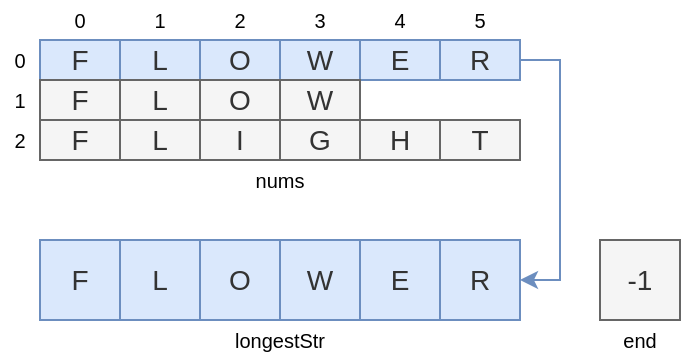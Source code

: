 <mxfile version="26.0.9" pages="5">
  <diagram name="1" id="AS0sLA-gUJZffBNNmKCp">
    <mxGraphModel dx="988" dy="586" grid="1" gridSize="10" guides="1" tooltips="1" connect="1" arrows="1" fold="1" page="1" pageScale="1" pageWidth="420" pageHeight="260" math="0" shadow="0">
      <root>
        <mxCell id="YqY_Bc5etBFNPCDuBgaJ-0" />
        <mxCell id="YqY_Bc5etBFNPCDuBgaJ-1" parent="YqY_Bc5etBFNPCDuBgaJ-0" />
        <mxCell id="UF_0MwWMYEYdy6iJfK7G-52" value="F" style="text;html=1;align=center;verticalAlign=middle;whiteSpace=wrap;rounded=0;fontSize=14;fillColor=#dae8fc;strokeColor=#6c8ebf;fontColor=#333333;" parent="YqY_Bc5etBFNPCDuBgaJ-1" vertex="1">
          <mxGeometry x="60" y="60" width="40" height="20" as="geometry" />
        </mxCell>
        <mxCell id="UF_0MwWMYEYdy6iJfK7G-53" value="L" style="text;html=1;align=center;verticalAlign=middle;whiteSpace=wrap;rounded=0;fontSize=14;fillColor=#dae8fc;strokeColor=#6c8ebf;fontColor=#333333;" parent="YqY_Bc5etBFNPCDuBgaJ-1" vertex="1">
          <mxGeometry x="100" y="60" width="40" height="20" as="geometry" />
        </mxCell>
        <mxCell id="UF_0MwWMYEYdy6iJfK7G-54" value="O" style="text;html=1;align=center;verticalAlign=middle;whiteSpace=wrap;rounded=0;fontSize=14;fillColor=#dae8fc;strokeColor=#6c8ebf;fontColor=#333333;" parent="YqY_Bc5etBFNPCDuBgaJ-1" vertex="1">
          <mxGeometry x="140" y="60" width="40" height="20" as="geometry" />
        </mxCell>
        <mxCell id="UF_0MwWMYEYdy6iJfK7G-55" value="W" style="text;html=1;align=center;verticalAlign=middle;whiteSpace=wrap;rounded=0;fontSize=14;fillColor=#dae8fc;strokeColor=#6c8ebf;fontColor=#333333;" parent="YqY_Bc5etBFNPCDuBgaJ-1" vertex="1">
          <mxGeometry x="180" y="60" width="40" height="20" as="geometry" />
        </mxCell>
        <mxCell id="FYqhyZunLH2TtJmU7_Tc-0" value="E" style="text;html=1;align=center;verticalAlign=middle;whiteSpace=wrap;rounded=0;fontSize=14;fillColor=#dae8fc;strokeColor=#6c8ebf;fontColor=#333333;" parent="YqY_Bc5etBFNPCDuBgaJ-1" vertex="1">
          <mxGeometry x="220" y="60" width="40" height="20" as="geometry" />
        </mxCell>
        <mxCell id="aXNNjTiQIEdGrQsQueyv-10" style="edgeStyle=orthogonalEdgeStyle;rounded=0;orthogonalLoop=1;jettySize=auto;html=1;exitX=1;exitY=0.5;exitDx=0;exitDy=0;entryX=1;entryY=0.5;entryDx=0;entryDy=0;fillColor=#dae8fc;strokeColor=#6c8ebf;" edge="1" parent="YqY_Bc5etBFNPCDuBgaJ-1" source="Jfa1sNQccFyFRjLjEB6U-0" target="aXNNjTiQIEdGrQsQueyv-9">
          <mxGeometry relative="1" as="geometry" />
        </mxCell>
        <mxCell id="Jfa1sNQccFyFRjLjEB6U-0" value="R" style="text;html=1;align=center;verticalAlign=middle;whiteSpace=wrap;rounded=0;fontSize=14;fillColor=#dae8fc;strokeColor=#6c8ebf;fontColor=#333333;" vertex="1" parent="YqY_Bc5etBFNPCDuBgaJ-1">
          <mxGeometry x="260" y="60" width="40" height="20" as="geometry" />
        </mxCell>
        <mxCell id="Jfa1sNQccFyFRjLjEB6U-7" value="F" style="text;html=1;align=center;verticalAlign=middle;whiteSpace=wrap;rounded=0;fillColor=#f5f5f5;strokeColor=#666666;fontSize=14;fontColor=#333333;" vertex="1" parent="YqY_Bc5etBFNPCDuBgaJ-1">
          <mxGeometry x="60" y="80" width="40" height="20" as="geometry" />
        </mxCell>
        <mxCell id="Jfa1sNQccFyFRjLjEB6U-8" value="L" style="text;html=1;align=center;verticalAlign=middle;whiteSpace=wrap;rounded=0;fillColor=#f5f5f5;strokeColor=#666666;fontSize=14;fontColor=#333333;" vertex="1" parent="YqY_Bc5etBFNPCDuBgaJ-1">
          <mxGeometry x="100" y="80" width="40" height="20" as="geometry" />
        </mxCell>
        <mxCell id="Jfa1sNQccFyFRjLjEB6U-9" value="O" style="text;html=1;align=center;verticalAlign=middle;whiteSpace=wrap;rounded=0;fillColor=#f5f5f5;strokeColor=#666666;fontSize=14;fontColor=#333333;" vertex="1" parent="YqY_Bc5etBFNPCDuBgaJ-1">
          <mxGeometry x="140" y="80" width="40" height="20" as="geometry" />
        </mxCell>
        <mxCell id="Jfa1sNQccFyFRjLjEB6U-10" value="W" style="text;html=1;align=center;verticalAlign=middle;whiteSpace=wrap;rounded=0;fillColor=#f5f5f5;strokeColor=#666666;fontSize=14;fontColor=#333333;" vertex="1" parent="YqY_Bc5etBFNPCDuBgaJ-1">
          <mxGeometry x="180" y="80" width="40" height="20" as="geometry" />
        </mxCell>
        <mxCell id="Jfa1sNQccFyFRjLjEB6U-19" value="F" style="text;html=1;align=center;verticalAlign=middle;whiteSpace=wrap;rounded=0;fillColor=#f5f5f5;strokeColor=#666666;fontSize=14;fontColor=#333333;" vertex="1" parent="YqY_Bc5etBFNPCDuBgaJ-1">
          <mxGeometry x="60" y="100" width="40" height="20" as="geometry" />
        </mxCell>
        <mxCell id="Jfa1sNQccFyFRjLjEB6U-20" value="L" style="text;html=1;align=center;verticalAlign=middle;whiteSpace=wrap;rounded=0;fillColor=#f5f5f5;strokeColor=#666666;fontSize=14;fontColor=#333333;" vertex="1" parent="YqY_Bc5etBFNPCDuBgaJ-1">
          <mxGeometry x="100" y="100" width="40" height="20" as="geometry" />
        </mxCell>
        <mxCell id="Jfa1sNQccFyFRjLjEB6U-21" value="I" style="text;html=1;align=center;verticalAlign=middle;whiteSpace=wrap;rounded=0;fillColor=#f5f5f5;strokeColor=#666666;fontSize=14;fontColor=#333333;" vertex="1" parent="YqY_Bc5etBFNPCDuBgaJ-1">
          <mxGeometry x="140" y="100" width="40" height="20" as="geometry" />
        </mxCell>
        <mxCell id="Jfa1sNQccFyFRjLjEB6U-22" value="G" style="text;html=1;align=center;verticalAlign=middle;whiteSpace=wrap;rounded=0;fillColor=#f5f5f5;strokeColor=#666666;fontSize=14;fontColor=#333333;" vertex="1" parent="YqY_Bc5etBFNPCDuBgaJ-1">
          <mxGeometry x="180" y="100" width="40" height="20" as="geometry" />
        </mxCell>
        <mxCell id="Jfa1sNQccFyFRjLjEB6U-23" value="H" style="text;html=1;align=center;verticalAlign=middle;whiteSpace=wrap;rounded=0;fillColor=#f5f5f5;strokeColor=#666666;fontSize=14;fontColor=#333333;" vertex="1" parent="YqY_Bc5etBFNPCDuBgaJ-1">
          <mxGeometry x="220" y="100" width="40" height="20" as="geometry" />
        </mxCell>
        <mxCell id="Jfa1sNQccFyFRjLjEB6U-24" value="T" style="text;html=1;align=center;verticalAlign=middle;whiteSpace=wrap;rounded=0;fillColor=#f5f5f5;strokeColor=#666666;fontSize=14;fontColor=#333333;" vertex="1" parent="YqY_Bc5etBFNPCDuBgaJ-1">
          <mxGeometry x="260" y="100" width="40" height="20" as="geometry" />
        </mxCell>
        <mxCell id="aXNNjTiQIEdGrQsQueyv-0" value="nums" style="text;html=1;align=center;verticalAlign=middle;whiteSpace=wrap;rounded=0;fontSize=10;" vertex="1" parent="YqY_Bc5etBFNPCDuBgaJ-1">
          <mxGeometry x="60" y="120" width="240" height="20" as="geometry" />
        </mxCell>
        <mxCell id="aXNNjTiQIEdGrQsQueyv-1" value="0" style="text;html=1;align=center;verticalAlign=middle;whiteSpace=wrap;rounded=0;fontSize=10;" vertex="1" parent="YqY_Bc5etBFNPCDuBgaJ-1">
          <mxGeometry x="40" y="60" width="20" height="20" as="geometry" />
        </mxCell>
        <mxCell id="aXNNjTiQIEdGrQsQueyv-2" value="1" style="text;html=1;align=center;verticalAlign=middle;whiteSpace=wrap;rounded=0;fontSize=10;" vertex="1" parent="YqY_Bc5etBFNPCDuBgaJ-1">
          <mxGeometry x="40" y="80" width="20" height="20" as="geometry" />
        </mxCell>
        <mxCell id="aXNNjTiQIEdGrQsQueyv-3" value="2" style="text;html=1;align=center;verticalAlign=middle;whiteSpace=wrap;rounded=0;fontSize=10;" vertex="1" parent="YqY_Bc5etBFNPCDuBgaJ-1">
          <mxGeometry x="40" y="100" width="20" height="20" as="geometry" />
        </mxCell>
        <mxCell id="aXNNjTiQIEdGrQsQueyv-4" value="F" style="text;html=1;align=center;verticalAlign=middle;whiteSpace=wrap;rounded=0;fontSize=14;fillColor=#dae8fc;strokeColor=#6c8ebf;fontColor=#333333;" vertex="1" parent="YqY_Bc5etBFNPCDuBgaJ-1">
          <mxGeometry x="60" y="160" width="40" height="40" as="geometry" />
        </mxCell>
        <mxCell id="aXNNjTiQIEdGrQsQueyv-5" value="L" style="text;html=1;align=center;verticalAlign=middle;whiteSpace=wrap;rounded=0;fontSize=14;fillColor=#dae8fc;strokeColor=#6c8ebf;fontColor=#333333;" vertex="1" parent="YqY_Bc5etBFNPCDuBgaJ-1">
          <mxGeometry x="100" y="160" width="40" height="40" as="geometry" />
        </mxCell>
        <mxCell id="aXNNjTiQIEdGrQsQueyv-6" value="O" style="text;html=1;align=center;verticalAlign=middle;whiteSpace=wrap;rounded=0;fontSize=14;fillColor=#dae8fc;strokeColor=#6c8ebf;fontColor=#333333;" vertex="1" parent="YqY_Bc5etBFNPCDuBgaJ-1">
          <mxGeometry x="140" y="160" width="40" height="40" as="geometry" />
        </mxCell>
        <mxCell id="aXNNjTiQIEdGrQsQueyv-7" value="W" style="text;html=1;align=center;verticalAlign=middle;whiteSpace=wrap;rounded=0;fontSize=14;fillColor=#dae8fc;strokeColor=#6c8ebf;fontColor=#333333;" vertex="1" parent="YqY_Bc5etBFNPCDuBgaJ-1">
          <mxGeometry x="180" y="160" width="40" height="40" as="geometry" />
        </mxCell>
        <mxCell id="aXNNjTiQIEdGrQsQueyv-8" value="E" style="text;html=1;align=center;verticalAlign=middle;whiteSpace=wrap;rounded=0;fontSize=14;fillColor=#dae8fc;strokeColor=#6c8ebf;fontColor=#333333;" vertex="1" parent="YqY_Bc5etBFNPCDuBgaJ-1">
          <mxGeometry x="220" y="160" width="40" height="40" as="geometry" />
        </mxCell>
        <mxCell id="aXNNjTiQIEdGrQsQueyv-9" value="R" style="text;html=1;align=center;verticalAlign=middle;whiteSpace=wrap;rounded=0;fontSize=14;fillColor=#dae8fc;strokeColor=#6c8ebf;fontColor=#333333;" vertex="1" parent="YqY_Bc5etBFNPCDuBgaJ-1">
          <mxGeometry x="260" y="160" width="40" height="40" as="geometry" />
        </mxCell>
        <mxCell id="aXNNjTiQIEdGrQsQueyv-11" value="longestStr" style="text;html=1;align=center;verticalAlign=middle;whiteSpace=wrap;rounded=0;fontSize=10;" vertex="1" parent="YqY_Bc5etBFNPCDuBgaJ-1">
          <mxGeometry x="60" y="200" width="240" height="20" as="geometry" />
        </mxCell>
        <mxCell id="aXNNjTiQIEdGrQsQueyv-13" value="-1" style="text;html=1;align=center;verticalAlign=middle;whiteSpace=wrap;rounded=0;fontSize=14;fillColor=#f5f5f5;strokeColor=#666666;fontColor=#333333;" vertex="1" parent="YqY_Bc5etBFNPCDuBgaJ-1">
          <mxGeometry x="340" y="160" width="40" height="40" as="geometry" />
        </mxCell>
        <mxCell id="aXNNjTiQIEdGrQsQueyv-14" value="end" style="text;html=1;align=center;verticalAlign=middle;whiteSpace=wrap;rounded=0;fontSize=10;" vertex="1" parent="YqY_Bc5etBFNPCDuBgaJ-1">
          <mxGeometry x="340" y="200" width="40" height="20" as="geometry" />
        </mxCell>
        <mxCell id="8ZgaSffD_NvGwbdMrs06-0" value="0" style="text;html=1;align=center;verticalAlign=middle;whiteSpace=wrap;rounded=0;fontSize=10;" vertex="1" parent="YqY_Bc5etBFNPCDuBgaJ-1">
          <mxGeometry x="60" y="40" width="40" height="20" as="geometry" />
        </mxCell>
        <mxCell id="8ZgaSffD_NvGwbdMrs06-1" value="1" style="text;html=1;align=center;verticalAlign=middle;whiteSpace=wrap;rounded=0;fontSize=10;" vertex="1" parent="YqY_Bc5etBFNPCDuBgaJ-1">
          <mxGeometry x="100" y="40" width="40" height="20" as="geometry" />
        </mxCell>
        <mxCell id="8ZgaSffD_NvGwbdMrs06-2" value="2" style="text;html=1;align=center;verticalAlign=middle;whiteSpace=wrap;rounded=0;fontSize=10;" vertex="1" parent="YqY_Bc5etBFNPCDuBgaJ-1">
          <mxGeometry x="140" y="40" width="40" height="20" as="geometry" />
        </mxCell>
        <mxCell id="8ZgaSffD_NvGwbdMrs06-3" value="3" style="text;html=1;align=center;verticalAlign=middle;whiteSpace=wrap;rounded=0;fontSize=10;" vertex="1" parent="YqY_Bc5etBFNPCDuBgaJ-1">
          <mxGeometry x="180" y="40" width="40" height="20" as="geometry" />
        </mxCell>
        <mxCell id="8ZgaSffD_NvGwbdMrs06-4" value="4" style="text;html=1;align=center;verticalAlign=middle;whiteSpace=wrap;rounded=0;fontSize=10;" vertex="1" parent="YqY_Bc5etBFNPCDuBgaJ-1">
          <mxGeometry x="220" y="40" width="40" height="20" as="geometry" />
        </mxCell>
        <mxCell id="8ZgaSffD_NvGwbdMrs06-5" value="5" style="text;html=1;align=center;verticalAlign=middle;whiteSpace=wrap;rounded=0;fontSize=10;" vertex="1" parent="YqY_Bc5etBFNPCDuBgaJ-1">
          <mxGeometry x="260" y="40" width="40" height="20" as="geometry" />
        </mxCell>
      </root>
    </mxGraphModel>
  </diagram>
  <diagram name="2" id="Kwvl7bBOzbbu-XgEs9dl">
    <mxGraphModel dx="988" dy="586" grid="1" gridSize="10" guides="1" tooltips="1" connect="1" arrows="1" fold="1" page="1" pageScale="1" pageWidth="420" pageHeight="260" math="0" shadow="0">
      <root>
        <mxCell id="VFb_ckTaGM9DEOKbxDWB-0" />
        <mxCell id="VFb_ckTaGM9DEOKbxDWB-1" parent="VFb_ckTaGM9DEOKbxDWB-0" />
        <mxCell id="NZFqMI9bGDHiOMkCq6Ax-1" style="edgeStyle=orthogonalEdgeStyle;rounded=0;orthogonalLoop=1;jettySize=auto;html=1;exitX=0.5;exitY=0;exitDx=0;exitDy=0;entryX=0.5;entryY=0;entryDx=0;entryDy=0;fillColor=#dae8fc;strokeColor=#6c8ebf;" edge="1" parent="VFb_ckTaGM9DEOKbxDWB-1" source="VFb_ckTaGM9DEOKbxDWB-2" target="VFb_ckTaGM9DEOKbxDWB-30">
          <mxGeometry relative="1" as="geometry" />
        </mxCell>
        <mxCell id="VFb_ckTaGM9DEOKbxDWB-2" value="F" style="text;html=1;align=center;verticalAlign=middle;whiteSpace=wrap;rounded=0;fontSize=14;fillColor=#dae8fc;strokeColor=#6c8ebf;fontColor=#333333;" vertex="1" parent="VFb_ckTaGM9DEOKbxDWB-1">
          <mxGeometry x="60" y="60" width="40" height="20" as="geometry" />
        </mxCell>
        <mxCell id="VFb_ckTaGM9DEOKbxDWB-3" value="L" style="text;html=1;align=center;verticalAlign=middle;whiteSpace=wrap;rounded=0;fontSize=14;fillColor=#f5f5f5;strokeColor=#666666;fontColor=#333333;" vertex="1" parent="VFb_ckTaGM9DEOKbxDWB-1">
          <mxGeometry x="100" y="60" width="40" height="20" as="geometry" />
        </mxCell>
        <mxCell id="VFb_ckTaGM9DEOKbxDWB-4" value="O" style="text;html=1;align=center;verticalAlign=middle;whiteSpace=wrap;rounded=0;fontSize=14;fillColor=#f5f5f5;strokeColor=#666666;fontColor=#333333;" vertex="1" parent="VFb_ckTaGM9DEOKbxDWB-1">
          <mxGeometry x="140" y="60" width="40" height="20" as="geometry" />
        </mxCell>
        <mxCell id="VFb_ckTaGM9DEOKbxDWB-5" value="W" style="text;html=1;align=center;verticalAlign=middle;whiteSpace=wrap;rounded=0;fontSize=14;fillColor=#f5f5f5;strokeColor=#666666;fontColor=#333333;" vertex="1" parent="VFb_ckTaGM9DEOKbxDWB-1">
          <mxGeometry x="180" y="60" width="40" height="20" as="geometry" />
        </mxCell>
        <mxCell id="VFb_ckTaGM9DEOKbxDWB-6" value="E" style="text;html=1;align=center;verticalAlign=middle;whiteSpace=wrap;rounded=0;fontSize=14;fillColor=#f5f5f5;strokeColor=#666666;fontColor=#333333;" vertex="1" parent="VFb_ckTaGM9DEOKbxDWB-1">
          <mxGeometry x="220" y="60" width="40" height="20" as="geometry" />
        </mxCell>
        <mxCell id="VFb_ckTaGM9DEOKbxDWB-8" value="R" style="text;html=1;align=center;verticalAlign=middle;whiteSpace=wrap;rounded=0;fontSize=14;fillColor=#f5f5f5;strokeColor=#666666;fontColor=#333333;" vertex="1" parent="VFb_ckTaGM9DEOKbxDWB-1">
          <mxGeometry x="260" y="60" width="40" height="20" as="geometry" />
        </mxCell>
        <mxCell id="VFb_ckTaGM9DEOKbxDWB-9" value="F" style="text;html=1;align=center;verticalAlign=middle;whiteSpace=wrap;rounded=0;fillColor=#dae8fc;strokeColor=#6c8ebf;fontSize=14;fontColor=#333333;" vertex="1" parent="VFb_ckTaGM9DEOKbxDWB-1">
          <mxGeometry x="60" y="80" width="40" height="20" as="geometry" />
        </mxCell>
        <mxCell id="VFb_ckTaGM9DEOKbxDWB-10" value="L" style="text;html=1;align=center;verticalAlign=middle;whiteSpace=wrap;rounded=0;fillColor=#f5f5f5;strokeColor=#666666;fontSize=14;fontColor=#333333;" vertex="1" parent="VFb_ckTaGM9DEOKbxDWB-1">
          <mxGeometry x="100" y="80" width="40" height="20" as="geometry" />
        </mxCell>
        <mxCell id="VFb_ckTaGM9DEOKbxDWB-11" value="O" style="text;html=1;align=center;verticalAlign=middle;whiteSpace=wrap;rounded=0;fillColor=#f5f5f5;strokeColor=#666666;fontSize=14;fontColor=#333333;" vertex="1" parent="VFb_ckTaGM9DEOKbxDWB-1">
          <mxGeometry x="140" y="80" width="40" height="20" as="geometry" />
        </mxCell>
        <mxCell id="VFb_ckTaGM9DEOKbxDWB-12" value="W" style="text;html=1;align=center;verticalAlign=middle;whiteSpace=wrap;rounded=0;fillColor=#f5f5f5;strokeColor=#666666;fontSize=14;fontColor=#333333;" vertex="1" parent="VFb_ckTaGM9DEOKbxDWB-1">
          <mxGeometry x="180" y="80" width="40" height="20" as="geometry" />
        </mxCell>
        <mxCell id="VFb_ckTaGM9DEOKbxDWB-13" value="F" style="text;html=1;align=center;verticalAlign=middle;whiteSpace=wrap;rounded=0;fillColor=#dae8fc;strokeColor=#6c8ebf;fontSize=14;fontColor=#333333;" vertex="1" parent="VFb_ckTaGM9DEOKbxDWB-1">
          <mxGeometry x="60" y="100" width="40" height="20" as="geometry" />
        </mxCell>
        <mxCell id="VFb_ckTaGM9DEOKbxDWB-14" value="L" style="text;html=1;align=center;verticalAlign=middle;whiteSpace=wrap;rounded=0;fillColor=#f5f5f5;strokeColor=#666666;fontSize=14;fontColor=#333333;" vertex="1" parent="VFb_ckTaGM9DEOKbxDWB-1">
          <mxGeometry x="100" y="100" width="40" height="20" as="geometry" />
        </mxCell>
        <mxCell id="VFb_ckTaGM9DEOKbxDWB-15" value="I" style="text;html=1;align=center;verticalAlign=middle;whiteSpace=wrap;rounded=0;fillColor=#f5f5f5;strokeColor=#666666;fontSize=14;fontColor=#333333;" vertex="1" parent="VFb_ckTaGM9DEOKbxDWB-1">
          <mxGeometry x="140" y="100" width="40" height="20" as="geometry" />
        </mxCell>
        <mxCell id="VFb_ckTaGM9DEOKbxDWB-16" value="G" style="text;html=1;align=center;verticalAlign=middle;whiteSpace=wrap;rounded=0;fillColor=#f5f5f5;strokeColor=#666666;fontSize=14;fontColor=#333333;" vertex="1" parent="VFb_ckTaGM9DEOKbxDWB-1">
          <mxGeometry x="180" y="100" width="40" height="20" as="geometry" />
        </mxCell>
        <mxCell id="VFb_ckTaGM9DEOKbxDWB-17" value="H" style="text;html=1;align=center;verticalAlign=middle;whiteSpace=wrap;rounded=0;fillColor=#f5f5f5;strokeColor=#666666;fontSize=14;fontColor=#333333;" vertex="1" parent="VFb_ckTaGM9DEOKbxDWB-1">
          <mxGeometry x="220" y="100" width="40" height="20" as="geometry" />
        </mxCell>
        <mxCell id="VFb_ckTaGM9DEOKbxDWB-18" value="T" style="text;html=1;align=center;verticalAlign=middle;whiteSpace=wrap;rounded=0;fillColor=#f5f5f5;strokeColor=#666666;fontSize=14;fontColor=#333333;" vertex="1" parent="VFb_ckTaGM9DEOKbxDWB-1">
          <mxGeometry x="260" y="100" width="40" height="20" as="geometry" />
        </mxCell>
        <mxCell id="VFb_ckTaGM9DEOKbxDWB-19" value="nums" style="text;html=1;align=center;verticalAlign=middle;whiteSpace=wrap;rounded=0;fontSize=10;" vertex="1" parent="VFb_ckTaGM9DEOKbxDWB-1">
          <mxGeometry x="60" y="120" width="240" height="20" as="geometry" />
        </mxCell>
        <mxCell id="VFb_ckTaGM9DEOKbxDWB-20" value="0" style="text;html=1;align=center;verticalAlign=middle;whiteSpace=wrap;rounded=0;fontSize=10;" vertex="1" parent="VFb_ckTaGM9DEOKbxDWB-1">
          <mxGeometry x="40" y="60" width="20" height="20" as="geometry" />
        </mxCell>
        <mxCell id="VFb_ckTaGM9DEOKbxDWB-21" value="1" style="text;html=1;align=center;verticalAlign=middle;whiteSpace=wrap;rounded=0;fontSize=10;" vertex="1" parent="VFb_ckTaGM9DEOKbxDWB-1">
          <mxGeometry x="40" y="80" width="20" height="20" as="geometry" />
        </mxCell>
        <mxCell id="VFb_ckTaGM9DEOKbxDWB-22" value="2" style="text;html=1;align=center;verticalAlign=middle;whiteSpace=wrap;rounded=0;fontSize=10;" vertex="1" parent="VFb_ckTaGM9DEOKbxDWB-1">
          <mxGeometry x="40" y="100" width="20" height="20" as="geometry" />
        </mxCell>
        <mxCell id="CLOMC4IarRccF6Ls2ORd-1" style="edgeStyle=orthogonalEdgeStyle;rounded=0;orthogonalLoop=1;jettySize=auto;html=1;exitX=0.5;exitY=0;exitDx=0;exitDy=0;entryX=0.5;entryY=1;entryDx=0;entryDy=0;fillColor=#dae8fc;strokeColor=#6c8ebf;" edge="1" parent="VFb_ckTaGM9DEOKbxDWB-1" source="VFb_ckTaGM9DEOKbxDWB-23" target="VFb_ckTaGM9DEOKbxDWB-13">
          <mxGeometry relative="1" as="geometry" />
        </mxCell>
        <mxCell id="VFb_ckTaGM9DEOKbxDWB-23" value="F" style="text;html=1;align=center;verticalAlign=middle;whiteSpace=wrap;rounded=0;fontSize=14;fillColor=#dae8fc;strokeColor=#6c8ebf;fontColor=#333333;" vertex="1" parent="VFb_ckTaGM9DEOKbxDWB-1">
          <mxGeometry x="60" y="160" width="40" height="40" as="geometry" />
        </mxCell>
        <mxCell id="VFb_ckTaGM9DEOKbxDWB-24" value="L" style="text;html=1;align=center;verticalAlign=middle;whiteSpace=wrap;rounded=0;fontSize=14;fillColor=#f5f5f5;strokeColor=#666666;fontColor=#333333;" vertex="1" parent="VFb_ckTaGM9DEOKbxDWB-1">
          <mxGeometry x="100" y="160" width="40" height="40" as="geometry" />
        </mxCell>
        <mxCell id="VFb_ckTaGM9DEOKbxDWB-25" value="O" style="text;html=1;align=center;verticalAlign=middle;whiteSpace=wrap;rounded=0;fontSize=14;fillColor=#f5f5f5;strokeColor=#666666;fontColor=#333333;" vertex="1" parent="VFb_ckTaGM9DEOKbxDWB-1">
          <mxGeometry x="140" y="160" width="40" height="40" as="geometry" />
        </mxCell>
        <mxCell id="VFb_ckTaGM9DEOKbxDWB-26" value="W" style="text;html=1;align=center;verticalAlign=middle;whiteSpace=wrap;rounded=0;fontSize=14;fillColor=#f5f5f5;strokeColor=#666666;fontColor=#333333;" vertex="1" parent="VFb_ckTaGM9DEOKbxDWB-1">
          <mxGeometry x="180" y="160" width="40" height="40" as="geometry" />
        </mxCell>
        <mxCell id="VFb_ckTaGM9DEOKbxDWB-27" value="E" style="text;html=1;align=center;verticalAlign=middle;whiteSpace=wrap;rounded=0;fontSize=14;fillColor=#f5f5f5;strokeColor=#666666;fontColor=#333333;" vertex="1" parent="VFb_ckTaGM9DEOKbxDWB-1">
          <mxGeometry x="220" y="160" width="40" height="40" as="geometry" />
        </mxCell>
        <mxCell id="VFb_ckTaGM9DEOKbxDWB-28" value="R" style="text;html=1;align=center;verticalAlign=middle;whiteSpace=wrap;rounded=0;fontSize=14;fillColor=#f5f5f5;strokeColor=#666666;fontColor=#333333;" vertex="1" parent="VFb_ckTaGM9DEOKbxDWB-1">
          <mxGeometry x="260" y="160" width="40" height="40" as="geometry" />
        </mxCell>
        <mxCell id="VFb_ckTaGM9DEOKbxDWB-29" value="longestStr" style="text;html=1;align=center;verticalAlign=middle;whiteSpace=wrap;rounded=0;fontSize=10;" vertex="1" parent="VFb_ckTaGM9DEOKbxDWB-1">
          <mxGeometry x="60" y="200" width="240" height="20" as="geometry" />
        </mxCell>
        <mxCell id="VFb_ckTaGM9DEOKbxDWB-30" value="0" style="text;html=1;align=center;verticalAlign=middle;whiteSpace=wrap;rounded=0;fontSize=14;fillColor=#d5e8d4;strokeColor=#82b366;fontColor=#333333;" vertex="1" parent="VFb_ckTaGM9DEOKbxDWB-1">
          <mxGeometry x="340" y="160" width="40" height="40" as="geometry" />
        </mxCell>
        <mxCell id="VFb_ckTaGM9DEOKbxDWB-31" value="end" style="text;html=1;align=center;verticalAlign=middle;whiteSpace=wrap;rounded=0;fontSize=10;" vertex="1" parent="VFb_ckTaGM9DEOKbxDWB-1">
          <mxGeometry x="340" y="200" width="40" height="20" as="geometry" />
        </mxCell>
        <mxCell id="VFb_ckTaGM9DEOKbxDWB-32" value="0" style="text;html=1;align=center;verticalAlign=middle;whiteSpace=wrap;rounded=0;fontSize=10;" vertex="1" parent="VFb_ckTaGM9DEOKbxDWB-1">
          <mxGeometry x="60" y="40" width="40" height="20" as="geometry" />
        </mxCell>
        <mxCell id="VFb_ckTaGM9DEOKbxDWB-33" value="1" style="text;html=1;align=center;verticalAlign=middle;whiteSpace=wrap;rounded=0;fontSize=10;" vertex="1" parent="VFb_ckTaGM9DEOKbxDWB-1">
          <mxGeometry x="100" y="40" width="40" height="20" as="geometry" />
        </mxCell>
        <mxCell id="VFb_ckTaGM9DEOKbxDWB-34" value="2" style="text;html=1;align=center;verticalAlign=middle;whiteSpace=wrap;rounded=0;fontSize=10;" vertex="1" parent="VFb_ckTaGM9DEOKbxDWB-1">
          <mxGeometry x="140" y="40" width="40" height="20" as="geometry" />
        </mxCell>
        <mxCell id="VFb_ckTaGM9DEOKbxDWB-35" value="3" style="text;html=1;align=center;verticalAlign=middle;whiteSpace=wrap;rounded=0;fontSize=10;" vertex="1" parent="VFb_ckTaGM9DEOKbxDWB-1">
          <mxGeometry x="180" y="40" width="40" height="20" as="geometry" />
        </mxCell>
        <mxCell id="VFb_ckTaGM9DEOKbxDWB-36" value="4" style="text;html=1;align=center;verticalAlign=middle;whiteSpace=wrap;rounded=0;fontSize=10;" vertex="1" parent="VFb_ckTaGM9DEOKbxDWB-1">
          <mxGeometry x="220" y="40" width="40" height="20" as="geometry" />
        </mxCell>
        <mxCell id="VFb_ckTaGM9DEOKbxDWB-37" value="5" style="text;html=1;align=center;verticalAlign=middle;whiteSpace=wrap;rounded=0;fontSize=10;" vertex="1" parent="VFb_ckTaGM9DEOKbxDWB-1">
          <mxGeometry x="260" y="40" width="40" height="20" as="geometry" />
        </mxCell>
      </root>
    </mxGraphModel>
  </diagram>
  <diagram name="3" id="ssV1w35C1mM_nknezht3">
    <mxGraphModel dx="988" dy="586" grid="1" gridSize="10" guides="1" tooltips="1" connect="1" arrows="1" fold="1" page="1" pageScale="1" pageWidth="420" pageHeight="260" math="0" shadow="0">
      <root>
        <mxCell id="17V3ERL9eBHy3q0pC7_z-0" />
        <mxCell id="17V3ERL9eBHy3q0pC7_z-1" parent="17V3ERL9eBHy3q0pC7_z-0" />
        <mxCell id="17V3ERL9eBHy3q0pC7_z-2" style="edgeStyle=orthogonalEdgeStyle;rounded=0;orthogonalLoop=1;jettySize=auto;html=1;exitX=0.5;exitY=0;exitDx=0;exitDy=0;entryX=0.5;entryY=0;entryDx=0;entryDy=0;fillColor=#dae8fc;strokeColor=#6c8ebf;" edge="1" parent="17V3ERL9eBHy3q0pC7_z-1" source="17V3ERL9eBHy3q0pC7_z-4" target="17V3ERL9eBHy3q0pC7_z-31">
          <mxGeometry relative="1" as="geometry" />
        </mxCell>
        <mxCell id="17V3ERL9eBHy3q0pC7_z-3" value="F" style="text;html=1;align=center;verticalAlign=middle;whiteSpace=wrap;rounded=0;fontSize=14;fillColor=#f5f5f5;strokeColor=#666666;fontColor=#333333;" vertex="1" parent="17V3ERL9eBHy3q0pC7_z-1">
          <mxGeometry x="60" y="60" width="40" height="20" as="geometry" />
        </mxCell>
        <mxCell id="17V3ERL9eBHy3q0pC7_z-4" value="L" style="text;html=1;align=center;verticalAlign=middle;whiteSpace=wrap;rounded=0;fontSize=14;fillColor=#dae8fc;strokeColor=#6c8ebf;fontColor=#333333;" vertex="1" parent="17V3ERL9eBHy3q0pC7_z-1">
          <mxGeometry x="100" y="60" width="40" height="20" as="geometry" />
        </mxCell>
        <mxCell id="17V3ERL9eBHy3q0pC7_z-5" value="O" style="text;html=1;align=center;verticalAlign=middle;whiteSpace=wrap;rounded=0;fontSize=14;fillColor=#f5f5f5;strokeColor=#666666;fontColor=#333333;" vertex="1" parent="17V3ERL9eBHy3q0pC7_z-1">
          <mxGeometry x="140" y="60" width="40" height="20" as="geometry" />
        </mxCell>
        <mxCell id="17V3ERL9eBHy3q0pC7_z-6" value="W" style="text;html=1;align=center;verticalAlign=middle;whiteSpace=wrap;rounded=0;fontSize=14;fillColor=#f5f5f5;strokeColor=#666666;fontColor=#333333;" vertex="1" parent="17V3ERL9eBHy3q0pC7_z-1">
          <mxGeometry x="180" y="60" width="40" height="20" as="geometry" />
        </mxCell>
        <mxCell id="17V3ERL9eBHy3q0pC7_z-7" value="E" style="text;html=1;align=center;verticalAlign=middle;whiteSpace=wrap;rounded=0;fontSize=14;fillColor=#f5f5f5;strokeColor=#666666;fontColor=#333333;" vertex="1" parent="17V3ERL9eBHy3q0pC7_z-1">
          <mxGeometry x="220" y="60" width="40" height="20" as="geometry" />
        </mxCell>
        <mxCell id="17V3ERL9eBHy3q0pC7_z-8" value="R" style="text;html=1;align=center;verticalAlign=middle;whiteSpace=wrap;rounded=0;fontSize=14;fillColor=#f5f5f5;strokeColor=#666666;fontColor=#333333;" vertex="1" parent="17V3ERL9eBHy3q0pC7_z-1">
          <mxGeometry x="260" y="60" width="40" height="20" as="geometry" />
        </mxCell>
        <mxCell id="17V3ERL9eBHy3q0pC7_z-9" value="F" style="text;html=1;align=center;verticalAlign=middle;whiteSpace=wrap;rounded=0;fillColor=#f5f5f5;strokeColor=#666666;fontSize=14;fontColor=#333333;" vertex="1" parent="17V3ERL9eBHy3q0pC7_z-1">
          <mxGeometry x="60" y="80" width="40" height="20" as="geometry" />
        </mxCell>
        <mxCell id="17V3ERL9eBHy3q0pC7_z-10" value="L" style="text;html=1;align=center;verticalAlign=middle;whiteSpace=wrap;rounded=0;fillColor=#dae8fc;strokeColor=#6c8ebf;fontSize=14;fontColor=#333333;" vertex="1" parent="17V3ERL9eBHy3q0pC7_z-1">
          <mxGeometry x="100" y="80" width="40" height="20" as="geometry" />
        </mxCell>
        <mxCell id="17V3ERL9eBHy3q0pC7_z-11" value="O" style="text;html=1;align=center;verticalAlign=middle;whiteSpace=wrap;rounded=0;fillColor=#f5f5f5;strokeColor=#666666;fontSize=14;fontColor=#333333;" vertex="1" parent="17V3ERL9eBHy3q0pC7_z-1">
          <mxGeometry x="140" y="80" width="40" height="20" as="geometry" />
        </mxCell>
        <mxCell id="17V3ERL9eBHy3q0pC7_z-12" value="W" style="text;html=1;align=center;verticalAlign=middle;whiteSpace=wrap;rounded=0;fillColor=#f5f5f5;strokeColor=#666666;fontSize=14;fontColor=#333333;" vertex="1" parent="17V3ERL9eBHy3q0pC7_z-1">
          <mxGeometry x="180" y="80" width="40" height="20" as="geometry" />
        </mxCell>
        <mxCell id="17V3ERL9eBHy3q0pC7_z-13" value="F" style="text;html=1;align=center;verticalAlign=middle;whiteSpace=wrap;rounded=0;fillColor=#f5f5f5;strokeColor=#666666;fontSize=14;fontColor=#333333;" vertex="1" parent="17V3ERL9eBHy3q0pC7_z-1">
          <mxGeometry x="60" y="100" width="40" height="20" as="geometry" />
        </mxCell>
        <mxCell id="17V3ERL9eBHy3q0pC7_z-14" value="L" style="text;html=1;align=center;verticalAlign=middle;whiteSpace=wrap;rounded=0;fillColor=#dae8fc;strokeColor=#6c8ebf;fontSize=14;fontColor=#333333;" vertex="1" parent="17V3ERL9eBHy3q0pC7_z-1">
          <mxGeometry x="100" y="100" width="40" height="20" as="geometry" />
        </mxCell>
        <mxCell id="17V3ERL9eBHy3q0pC7_z-15" value="I" style="text;html=1;align=center;verticalAlign=middle;whiteSpace=wrap;rounded=0;fillColor=#f5f5f5;strokeColor=#666666;fontSize=14;fontColor=#333333;" vertex="1" parent="17V3ERL9eBHy3q0pC7_z-1">
          <mxGeometry x="140" y="100" width="40" height="20" as="geometry" />
        </mxCell>
        <mxCell id="17V3ERL9eBHy3q0pC7_z-16" value="G" style="text;html=1;align=center;verticalAlign=middle;whiteSpace=wrap;rounded=0;fillColor=#f5f5f5;strokeColor=#666666;fontSize=14;fontColor=#333333;" vertex="1" parent="17V3ERL9eBHy3q0pC7_z-1">
          <mxGeometry x="180" y="100" width="40" height="20" as="geometry" />
        </mxCell>
        <mxCell id="17V3ERL9eBHy3q0pC7_z-17" value="H" style="text;html=1;align=center;verticalAlign=middle;whiteSpace=wrap;rounded=0;fillColor=#f5f5f5;strokeColor=#666666;fontSize=14;fontColor=#333333;" vertex="1" parent="17V3ERL9eBHy3q0pC7_z-1">
          <mxGeometry x="220" y="100" width="40" height="20" as="geometry" />
        </mxCell>
        <mxCell id="17V3ERL9eBHy3q0pC7_z-18" value="T" style="text;html=1;align=center;verticalAlign=middle;whiteSpace=wrap;rounded=0;fillColor=#f5f5f5;strokeColor=#666666;fontSize=14;fontColor=#333333;" vertex="1" parent="17V3ERL9eBHy3q0pC7_z-1">
          <mxGeometry x="260" y="100" width="40" height="20" as="geometry" />
        </mxCell>
        <mxCell id="17V3ERL9eBHy3q0pC7_z-19" value="nums" style="text;html=1;align=center;verticalAlign=middle;whiteSpace=wrap;rounded=0;fontSize=10;" vertex="1" parent="17V3ERL9eBHy3q0pC7_z-1">
          <mxGeometry x="60" y="120" width="240" height="20" as="geometry" />
        </mxCell>
        <mxCell id="17V3ERL9eBHy3q0pC7_z-20" value="0" style="text;html=1;align=center;verticalAlign=middle;whiteSpace=wrap;rounded=0;fontSize=10;" vertex="1" parent="17V3ERL9eBHy3q0pC7_z-1">
          <mxGeometry x="40" y="60" width="20" height="20" as="geometry" />
        </mxCell>
        <mxCell id="17V3ERL9eBHy3q0pC7_z-21" value="1" style="text;html=1;align=center;verticalAlign=middle;whiteSpace=wrap;rounded=0;fontSize=10;" vertex="1" parent="17V3ERL9eBHy3q0pC7_z-1">
          <mxGeometry x="40" y="80" width="20" height="20" as="geometry" />
        </mxCell>
        <mxCell id="17V3ERL9eBHy3q0pC7_z-22" value="2" style="text;html=1;align=center;verticalAlign=middle;whiteSpace=wrap;rounded=0;fontSize=10;" vertex="1" parent="17V3ERL9eBHy3q0pC7_z-1">
          <mxGeometry x="40" y="100" width="20" height="20" as="geometry" />
        </mxCell>
        <mxCell id="17V3ERL9eBHy3q0pC7_z-24" value="F" style="text;html=1;align=center;verticalAlign=middle;whiteSpace=wrap;rounded=0;fontSize=14;fillColor=#f5f5f5;strokeColor=#666666;fontColor=#333333;" vertex="1" parent="17V3ERL9eBHy3q0pC7_z-1">
          <mxGeometry x="60" y="160" width="40" height="40" as="geometry" />
        </mxCell>
        <mxCell id="9MDe1BMqRvvZ4h2GmRaU-0" style="edgeStyle=orthogonalEdgeStyle;rounded=0;orthogonalLoop=1;jettySize=auto;html=1;exitX=0.5;exitY=0;exitDx=0;exitDy=0;entryX=0.5;entryY=1;entryDx=0;entryDy=0;fillColor=#dae8fc;strokeColor=#6c8ebf;" edge="1" parent="17V3ERL9eBHy3q0pC7_z-1" source="17V3ERL9eBHy3q0pC7_z-25" target="17V3ERL9eBHy3q0pC7_z-14">
          <mxGeometry relative="1" as="geometry" />
        </mxCell>
        <mxCell id="17V3ERL9eBHy3q0pC7_z-25" value="L" style="text;html=1;align=center;verticalAlign=middle;whiteSpace=wrap;rounded=0;fontSize=14;fillColor=#dae8fc;strokeColor=#6c8ebf;fontColor=#333333;" vertex="1" parent="17V3ERL9eBHy3q0pC7_z-1">
          <mxGeometry x="100" y="160" width="40" height="40" as="geometry" />
        </mxCell>
        <mxCell id="17V3ERL9eBHy3q0pC7_z-26" value="O" style="text;html=1;align=center;verticalAlign=middle;whiteSpace=wrap;rounded=0;fontSize=14;fillColor=#f5f5f5;strokeColor=#666666;fontColor=#333333;" vertex="1" parent="17V3ERL9eBHy3q0pC7_z-1">
          <mxGeometry x="140" y="160" width="40" height="40" as="geometry" />
        </mxCell>
        <mxCell id="17V3ERL9eBHy3q0pC7_z-27" value="W" style="text;html=1;align=center;verticalAlign=middle;whiteSpace=wrap;rounded=0;fontSize=14;fillColor=#f5f5f5;strokeColor=#666666;fontColor=#333333;" vertex="1" parent="17V3ERL9eBHy3q0pC7_z-1">
          <mxGeometry x="180" y="160" width="40" height="40" as="geometry" />
        </mxCell>
        <mxCell id="17V3ERL9eBHy3q0pC7_z-28" value="E" style="text;html=1;align=center;verticalAlign=middle;whiteSpace=wrap;rounded=0;fontSize=14;fillColor=#f5f5f5;strokeColor=#666666;fontColor=#333333;" vertex="1" parent="17V3ERL9eBHy3q0pC7_z-1">
          <mxGeometry x="220" y="160" width="40" height="40" as="geometry" />
        </mxCell>
        <mxCell id="17V3ERL9eBHy3q0pC7_z-29" value="R" style="text;html=1;align=center;verticalAlign=middle;whiteSpace=wrap;rounded=0;fontSize=14;fillColor=#f5f5f5;strokeColor=#666666;fontColor=#333333;" vertex="1" parent="17V3ERL9eBHy3q0pC7_z-1">
          <mxGeometry x="260" y="160" width="40" height="40" as="geometry" />
        </mxCell>
        <mxCell id="17V3ERL9eBHy3q0pC7_z-30" value="longestStr" style="text;html=1;align=center;verticalAlign=middle;whiteSpace=wrap;rounded=0;fontSize=10;" vertex="1" parent="17V3ERL9eBHy3q0pC7_z-1">
          <mxGeometry x="60" y="200" width="240" height="20" as="geometry" />
        </mxCell>
        <mxCell id="17V3ERL9eBHy3q0pC7_z-31" value="1" style="text;html=1;align=center;verticalAlign=middle;whiteSpace=wrap;rounded=0;fontSize=14;fillColor=#d5e8d4;strokeColor=#82b366;fontColor=#333333;" vertex="1" parent="17V3ERL9eBHy3q0pC7_z-1">
          <mxGeometry x="340" y="160" width="40" height="40" as="geometry" />
        </mxCell>
        <mxCell id="17V3ERL9eBHy3q0pC7_z-32" value="end" style="text;html=1;align=center;verticalAlign=middle;whiteSpace=wrap;rounded=0;fontSize=10;" vertex="1" parent="17V3ERL9eBHy3q0pC7_z-1">
          <mxGeometry x="340" y="200" width="40" height="20" as="geometry" />
        </mxCell>
        <mxCell id="17V3ERL9eBHy3q0pC7_z-33" value="0" style="text;html=1;align=center;verticalAlign=middle;whiteSpace=wrap;rounded=0;fontSize=10;" vertex="1" parent="17V3ERL9eBHy3q0pC7_z-1">
          <mxGeometry x="60" y="40" width="40" height="20" as="geometry" />
        </mxCell>
        <mxCell id="17V3ERL9eBHy3q0pC7_z-34" value="1" style="text;html=1;align=center;verticalAlign=middle;whiteSpace=wrap;rounded=0;fontSize=10;" vertex="1" parent="17V3ERL9eBHy3q0pC7_z-1">
          <mxGeometry x="100" y="40" width="40" height="20" as="geometry" />
        </mxCell>
        <mxCell id="17V3ERL9eBHy3q0pC7_z-35" value="2" style="text;html=1;align=center;verticalAlign=middle;whiteSpace=wrap;rounded=0;fontSize=10;" vertex="1" parent="17V3ERL9eBHy3q0pC7_z-1">
          <mxGeometry x="140" y="40" width="40" height="20" as="geometry" />
        </mxCell>
        <mxCell id="17V3ERL9eBHy3q0pC7_z-36" value="3" style="text;html=1;align=center;verticalAlign=middle;whiteSpace=wrap;rounded=0;fontSize=10;" vertex="1" parent="17V3ERL9eBHy3q0pC7_z-1">
          <mxGeometry x="180" y="40" width="40" height="20" as="geometry" />
        </mxCell>
        <mxCell id="17V3ERL9eBHy3q0pC7_z-37" value="4" style="text;html=1;align=center;verticalAlign=middle;whiteSpace=wrap;rounded=0;fontSize=10;" vertex="1" parent="17V3ERL9eBHy3q0pC7_z-1">
          <mxGeometry x="220" y="40" width="40" height="20" as="geometry" />
        </mxCell>
        <mxCell id="17V3ERL9eBHy3q0pC7_z-38" value="5" style="text;html=1;align=center;verticalAlign=middle;whiteSpace=wrap;rounded=0;fontSize=10;" vertex="1" parent="17V3ERL9eBHy3q0pC7_z-1">
          <mxGeometry x="260" y="40" width="40" height="20" as="geometry" />
        </mxCell>
      </root>
    </mxGraphModel>
  </diagram>
  <diagram name="4" id="3X66MddXBMq0xSVfUa2t">
    <mxGraphModel dx="830" dy="492" grid="1" gridSize="10" guides="1" tooltips="1" connect="1" arrows="1" fold="1" page="1" pageScale="1" pageWidth="420" pageHeight="260" math="0" shadow="0">
      <root>
        <mxCell id="vSaz9A85aXJ50gf1_sAd-0" />
        <mxCell id="vSaz9A85aXJ50gf1_sAd-1" parent="vSaz9A85aXJ50gf1_sAd-0" />
        <mxCell id="vSaz9A85aXJ50gf1_sAd-3" value="F" style="text;html=1;align=center;verticalAlign=middle;whiteSpace=wrap;rounded=0;fontSize=14;fillColor=#f5f5f5;strokeColor=#666666;fontColor=#333333;" vertex="1" parent="vSaz9A85aXJ50gf1_sAd-1">
          <mxGeometry x="60" y="60" width="40" height="20" as="geometry" />
        </mxCell>
        <mxCell id="vSaz9A85aXJ50gf1_sAd-4" value="L" style="text;html=1;align=center;verticalAlign=middle;whiteSpace=wrap;rounded=0;fontSize=14;fillColor=#f5f5f5;strokeColor=#666666;fontColor=#333333;" vertex="1" parent="vSaz9A85aXJ50gf1_sAd-1">
          <mxGeometry x="100" y="60" width="40" height="20" as="geometry" />
        </mxCell>
        <mxCell id="vSaz9A85aXJ50gf1_sAd-5" value="O" style="text;html=1;align=center;verticalAlign=middle;whiteSpace=wrap;rounded=0;fontSize=14;fillColor=#dae8fc;strokeColor=#6c8ebf;fontColor=#333333;" vertex="1" parent="vSaz9A85aXJ50gf1_sAd-1">
          <mxGeometry x="140" y="60" width="40" height="20" as="geometry" />
        </mxCell>
        <mxCell id="vSaz9A85aXJ50gf1_sAd-6" value="W" style="text;html=1;align=center;verticalAlign=middle;whiteSpace=wrap;rounded=0;fontSize=14;fillColor=#f5f5f5;strokeColor=#666666;fontColor=#333333;" vertex="1" parent="vSaz9A85aXJ50gf1_sAd-1">
          <mxGeometry x="180" y="60" width="40" height="20" as="geometry" />
        </mxCell>
        <mxCell id="vSaz9A85aXJ50gf1_sAd-7" value="E" style="text;html=1;align=center;verticalAlign=middle;whiteSpace=wrap;rounded=0;fontSize=14;fillColor=#f5f5f5;strokeColor=#666666;fontColor=#333333;" vertex="1" parent="vSaz9A85aXJ50gf1_sAd-1">
          <mxGeometry x="220" y="60" width="40" height="20" as="geometry" />
        </mxCell>
        <mxCell id="vSaz9A85aXJ50gf1_sAd-8" value="R" style="text;html=1;align=center;verticalAlign=middle;whiteSpace=wrap;rounded=0;fontSize=14;fillColor=#f5f5f5;strokeColor=#666666;fontColor=#333333;" vertex="1" parent="vSaz9A85aXJ50gf1_sAd-1">
          <mxGeometry x="260" y="60" width="40" height="20" as="geometry" />
        </mxCell>
        <mxCell id="vSaz9A85aXJ50gf1_sAd-9" value="F" style="text;html=1;align=center;verticalAlign=middle;whiteSpace=wrap;rounded=0;fillColor=#f5f5f5;strokeColor=#666666;fontSize=14;fontColor=#333333;" vertex="1" parent="vSaz9A85aXJ50gf1_sAd-1">
          <mxGeometry x="60" y="80" width="40" height="20" as="geometry" />
        </mxCell>
        <mxCell id="vSaz9A85aXJ50gf1_sAd-10" value="L" style="text;html=1;align=center;verticalAlign=middle;whiteSpace=wrap;rounded=0;fillColor=#f5f5f5;strokeColor=#666666;fontSize=14;fontColor=#333333;" vertex="1" parent="vSaz9A85aXJ50gf1_sAd-1">
          <mxGeometry x="100" y="80" width="40" height="20" as="geometry" />
        </mxCell>
        <mxCell id="vSaz9A85aXJ50gf1_sAd-11" value="O" style="text;html=1;align=center;verticalAlign=middle;whiteSpace=wrap;rounded=0;fillColor=#dae8fc;strokeColor=#6c8ebf;fontSize=14;fontColor=#333333;" vertex="1" parent="vSaz9A85aXJ50gf1_sAd-1">
          <mxGeometry x="140" y="80" width="40" height="20" as="geometry" />
        </mxCell>
        <mxCell id="vSaz9A85aXJ50gf1_sAd-12" value="W" style="text;html=1;align=center;verticalAlign=middle;whiteSpace=wrap;rounded=0;fillColor=#f5f5f5;strokeColor=#666666;fontSize=14;fontColor=#333333;" vertex="1" parent="vSaz9A85aXJ50gf1_sAd-1">
          <mxGeometry x="180" y="80" width="40" height="20" as="geometry" />
        </mxCell>
        <mxCell id="vSaz9A85aXJ50gf1_sAd-13" value="F" style="text;html=1;align=center;verticalAlign=middle;whiteSpace=wrap;rounded=0;fillColor=#f5f5f5;strokeColor=#666666;fontSize=14;fontColor=#333333;" vertex="1" parent="vSaz9A85aXJ50gf1_sAd-1">
          <mxGeometry x="60" y="100" width="40" height="20" as="geometry" />
        </mxCell>
        <mxCell id="vSaz9A85aXJ50gf1_sAd-14" value="L" style="text;html=1;align=center;verticalAlign=middle;whiteSpace=wrap;rounded=0;fillColor=#f5f5f5;strokeColor=#666666;fontSize=14;fontColor=#333333;" vertex="1" parent="vSaz9A85aXJ50gf1_sAd-1">
          <mxGeometry x="100" y="100" width="40" height="20" as="geometry" />
        </mxCell>
        <mxCell id="vSaz9A85aXJ50gf1_sAd-15" value="I" style="text;html=1;align=center;verticalAlign=middle;whiteSpace=wrap;rounded=0;fillColor=#f5f5f5;strokeColor=#666666;fontSize=14;fontColor=#333333;" vertex="1" parent="vSaz9A85aXJ50gf1_sAd-1">
          <mxGeometry x="140" y="100" width="40" height="20" as="geometry" />
        </mxCell>
        <mxCell id="vSaz9A85aXJ50gf1_sAd-16" value="G" style="text;html=1;align=center;verticalAlign=middle;whiteSpace=wrap;rounded=0;fillColor=#f5f5f5;strokeColor=#666666;fontSize=14;fontColor=#333333;" vertex="1" parent="vSaz9A85aXJ50gf1_sAd-1">
          <mxGeometry x="180" y="100" width="40" height="20" as="geometry" />
        </mxCell>
        <mxCell id="vSaz9A85aXJ50gf1_sAd-17" value="H" style="text;html=1;align=center;verticalAlign=middle;whiteSpace=wrap;rounded=0;fillColor=#f5f5f5;strokeColor=#666666;fontSize=14;fontColor=#333333;" vertex="1" parent="vSaz9A85aXJ50gf1_sAd-1">
          <mxGeometry x="220" y="100" width="40" height="20" as="geometry" />
        </mxCell>
        <mxCell id="vSaz9A85aXJ50gf1_sAd-18" value="T" style="text;html=1;align=center;verticalAlign=middle;whiteSpace=wrap;rounded=0;fillColor=#f5f5f5;strokeColor=#666666;fontSize=14;fontColor=#333333;" vertex="1" parent="vSaz9A85aXJ50gf1_sAd-1">
          <mxGeometry x="260" y="100" width="40" height="20" as="geometry" />
        </mxCell>
        <mxCell id="vSaz9A85aXJ50gf1_sAd-19" value="nums" style="text;html=1;align=center;verticalAlign=middle;whiteSpace=wrap;rounded=0;fontSize=10;" vertex="1" parent="vSaz9A85aXJ50gf1_sAd-1">
          <mxGeometry x="60" y="120" width="240" height="20" as="geometry" />
        </mxCell>
        <mxCell id="vSaz9A85aXJ50gf1_sAd-20" value="0" style="text;html=1;align=center;verticalAlign=middle;whiteSpace=wrap;rounded=0;fontSize=10;" vertex="1" parent="vSaz9A85aXJ50gf1_sAd-1">
          <mxGeometry x="40" y="60" width="20" height="20" as="geometry" />
        </mxCell>
        <mxCell id="vSaz9A85aXJ50gf1_sAd-21" value="1" style="text;html=1;align=center;verticalAlign=middle;whiteSpace=wrap;rounded=0;fontSize=10;" vertex="1" parent="vSaz9A85aXJ50gf1_sAd-1">
          <mxGeometry x="40" y="80" width="20" height="20" as="geometry" />
        </mxCell>
        <mxCell id="vSaz9A85aXJ50gf1_sAd-22" value="2" style="text;html=1;align=center;verticalAlign=middle;whiteSpace=wrap;rounded=0;fontSize=10;" vertex="1" parent="vSaz9A85aXJ50gf1_sAd-1">
          <mxGeometry x="40" y="100" width="20" height="20" as="geometry" />
        </mxCell>
        <mxCell id="vSaz9A85aXJ50gf1_sAd-23" value="F" style="text;html=1;align=center;verticalAlign=middle;whiteSpace=wrap;rounded=0;fontSize=14;fillColor=#f5f5f5;strokeColor=#666666;fontColor=#333333;" vertex="1" parent="vSaz9A85aXJ50gf1_sAd-1">
          <mxGeometry x="60" y="160" width="40" height="40" as="geometry" />
        </mxCell>
        <mxCell id="vSaz9A85aXJ50gf1_sAd-25" value="L" style="text;html=1;align=center;verticalAlign=middle;whiteSpace=wrap;rounded=0;fontSize=14;fillColor=#f5f5f5;strokeColor=#666666;fontColor=#333333;" vertex="1" parent="vSaz9A85aXJ50gf1_sAd-1">
          <mxGeometry x="100" y="160" width="40" height="40" as="geometry" />
        </mxCell>
        <mxCell id="KjDkRXoydd6VRmYVUD6a-0" style="edgeStyle=orthogonalEdgeStyle;rounded=0;orthogonalLoop=1;jettySize=auto;html=1;exitX=0.5;exitY=0;exitDx=0;exitDy=0;entryX=0.5;entryY=1;entryDx=0;entryDy=0;fillColor=#dae8fc;strokeColor=#6c8ebf;" edge="1" parent="vSaz9A85aXJ50gf1_sAd-1" source="vSaz9A85aXJ50gf1_sAd-26" target="vSaz9A85aXJ50gf1_sAd-15">
          <mxGeometry relative="1" as="geometry" />
        </mxCell>
        <mxCell id="vSaz9A85aXJ50gf1_sAd-26" value="O" style="text;html=1;align=center;verticalAlign=middle;whiteSpace=wrap;rounded=0;fontSize=14;fillColor=#dae8fc;strokeColor=#6c8ebf;fontColor=#333333;" vertex="1" parent="vSaz9A85aXJ50gf1_sAd-1">
          <mxGeometry x="140" y="160" width="40" height="40" as="geometry" />
        </mxCell>
        <mxCell id="vSaz9A85aXJ50gf1_sAd-27" value="W" style="text;html=1;align=center;verticalAlign=middle;whiteSpace=wrap;rounded=0;fontSize=14;fillColor=#f5f5f5;strokeColor=#666666;fontColor=#333333;" vertex="1" parent="vSaz9A85aXJ50gf1_sAd-1">
          <mxGeometry x="180" y="160" width="40" height="40" as="geometry" />
        </mxCell>
        <mxCell id="vSaz9A85aXJ50gf1_sAd-28" value="E" style="text;html=1;align=center;verticalAlign=middle;whiteSpace=wrap;rounded=0;fontSize=14;fillColor=#f5f5f5;strokeColor=#666666;fontColor=#333333;" vertex="1" parent="vSaz9A85aXJ50gf1_sAd-1">
          <mxGeometry x="220" y="160" width="40" height="40" as="geometry" />
        </mxCell>
        <mxCell id="vSaz9A85aXJ50gf1_sAd-29" value="R" style="text;html=1;align=center;verticalAlign=middle;whiteSpace=wrap;rounded=0;fontSize=14;fillColor=#f5f5f5;strokeColor=#666666;fontColor=#333333;" vertex="1" parent="vSaz9A85aXJ50gf1_sAd-1">
          <mxGeometry x="260" y="160" width="40" height="40" as="geometry" />
        </mxCell>
        <mxCell id="vSaz9A85aXJ50gf1_sAd-30" value="longestStr" style="text;html=1;align=center;verticalAlign=middle;whiteSpace=wrap;rounded=0;fontSize=10;" vertex="1" parent="vSaz9A85aXJ50gf1_sAd-1">
          <mxGeometry x="60" y="200" width="240" height="20" as="geometry" />
        </mxCell>
        <mxCell id="vSaz9A85aXJ50gf1_sAd-31" value="1" style="text;html=1;align=center;verticalAlign=middle;whiteSpace=wrap;rounded=0;fontSize=14;fillColor=#f5f5f5;strokeColor=#666666;fontColor=#333333;" vertex="1" parent="vSaz9A85aXJ50gf1_sAd-1">
          <mxGeometry x="340" y="160" width="40" height="40" as="geometry" />
        </mxCell>
        <mxCell id="vSaz9A85aXJ50gf1_sAd-32" value="end" style="text;html=1;align=center;verticalAlign=middle;whiteSpace=wrap;rounded=0;fontSize=10;" vertex="1" parent="vSaz9A85aXJ50gf1_sAd-1">
          <mxGeometry x="340" y="200" width="40" height="20" as="geometry" />
        </mxCell>
        <mxCell id="vSaz9A85aXJ50gf1_sAd-33" value="0" style="text;html=1;align=center;verticalAlign=middle;whiteSpace=wrap;rounded=0;fontSize=10;" vertex="1" parent="vSaz9A85aXJ50gf1_sAd-1">
          <mxGeometry x="60" y="40" width="40" height="20" as="geometry" />
        </mxCell>
        <mxCell id="vSaz9A85aXJ50gf1_sAd-34" value="1" style="text;html=1;align=center;verticalAlign=middle;whiteSpace=wrap;rounded=0;fontSize=10;" vertex="1" parent="vSaz9A85aXJ50gf1_sAd-1">
          <mxGeometry x="100" y="40" width="40" height="20" as="geometry" />
        </mxCell>
        <mxCell id="vSaz9A85aXJ50gf1_sAd-35" value="2" style="text;html=1;align=center;verticalAlign=middle;whiteSpace=wrap;rounded=0;fontSize=10;" vertex="1" parent="vSaz9A85aXJ50gf1_sAd-1">
          <mxGeometry x="140" y="40" width="40" height="20" as="geometry" />
        </mxCell>
        <mxCell id="vSaz9A85aXJ50gf1_sAd-36" value="3" style="text;html=1;align=center;verticalAlign=middle;whiteSpace=wrap;rounded=0;fontSize=10;" vertex="1" parent="vSaz9A85aXJ50gf1_sAd-1">
          <mxGeometry x="180" y="40" width="40" height="20" as="geometry" />
        </mxCell>
        <mxCell id="vSaz9A85aXJ50gf1_sAd-37" value="4" style="text;html=1;align=center;verticalAlign=middle;whiteSpace=wrap;rounded=0;fontSize=10;" vertex="1" parent="vSaz9A85aXJ50gf1_sAd-1">
          <mxGeometry x="220" y="40" width="40" height="20" as="geometry" />
        </mxCell>
        <mxCell id="vSaz9A85aXJ50gf1_sAd-38" value="5" style="text;html=1;align=center;verticalAlign=middle;whiteSpace=wrap;rounded=0;fontSize=10;" vertex="1" parent="vSaz9A85aXJ50gf1_sAd-1">
          <mxGeometry x="260" y="40" width="40" height="20" as="geometry" />
        </mxCell>
      </root>
    </mxGraphModel>
  </diagram>
  <diagram name="5" id="2cPD66Ui8BbR_iwQPRJo">
    <mxGraphModel dx="988" dy="586" grid="1" gridSize="10" guides="1" tooltips="1" connect="1" arrows="1" fold="1" page="1" pageScale="1" pageWidth="400" pageHeight="200" math="0" shadow="0">
      <root>
        <mxCell id="rwNPJG8n3crDiuqUfO2z-0" />
        <mxCell id="rwNPJG8n3crDiuqUfO2z-1" parent="rwNPJG8n3crDiuqUfO2z-0" />
        <mxCell id="IeaJ8p5iNFJAll1M-AIM-7" style="edgeStyle=orthogonalEdgeStyle;rounded=0;orthogonalLoop=1;jettySize=auto;html=1;exitX=0.5;exitY=1;exitDx=0;exitDy=0;entryX=0.5;entryY=0;entryDx=0;entryDy=0;fillColor=#dae8fc;strokeColor=#6c8ebf;" edge="1" parent="rwNPJG8n3crDiuqUfO2z-1" source="rwNPJG8n3crDiuqUfO2z-22" target="IeaJ8p5iNFJAll1M-AIM-0">
          <mxGeometry relative="1" as="geometry" />
        </mxCell>
        <mxCell id="rwNPJG8n3crDiuqUfO2z-22" value="F" style="text;html=1;align=center;verticalAlign=middle;whiteSpace=wrap;rounded=0;fontSize=14;fillColor=#dae8fc;strokeColor=#6c8ebf;fontColor=#333333;" vertex="1" parent="rwNPJG8n3crDiuqUfO2z-1">
          <mxGeometry x="40" y="40" width="40" height="40" as="geometry" />
        </mxCell>
        <mxCell id="IeaJ8p5iNFJAll1M-AIM-8" style="edgeStyle=orthogonalEdgeStyle;rounded=0;orthogonalLoop=1;jettySize=auto;html=1;exitX=0.5;exitY=1;exitDx=0;exitDy=0;entryX=0.5;entryY=0;entryDx=0;entryDy=0;fillColor=#dae8fc;strokeColor=#6c8ebf;" edge="1" parent="rwNPJG8n3crDiuqUfO2z-1" source="rwNPJG8n3crDiuqUfO2z-23" target="IeaJ8p5iNFJAll1M-AIM-1">
          <mxGeometry relative="1" as="geometry" />
        </mxCell>
        <mxCell id="rwNPJG8n3crDiuqUfO2z-23" value="L" style="text;html=1;align=center;verticalAlign=middle;whiteSpace=wrap;rounded=0;fontSize=14;fillColor=#dae8fc;strokeColor=#6c8ebf;fontColor=#333333;" vertex="1" parent="rwNPJG8n3crDiuqUfO2z-1">
          <mxGeometry x="80" y="40" width="40" height="40" as="geometry" />
        </mxCell>
        <mxCell id="rwNPJG8n3crDiuqUfO2z-25" value="O" style="text;html=1;align=center;verticalAlign=middle;whiteSpace=wrap;rounded=0;fontSize=14;fillColor=#f5f5f5;strokeColor=#666666;fontColor=#333333;" vertex="1" parent="rwNPJG8n3crDiuqUfO2z-1">
          <mxGeometry x="120" y="40" width="40" height="40" as="geometry" />
        </mxCell>
        <mxCell id="rwNPJG8n3crDiuqUfO2z-26" value="W" style="text;html=1;align=center;verticalAlign=middle;whiteSpace=wrap;rounded=0;fontSize=14;fillColor=#f5f5f5;strokeColor=#666666;fontColor=#333333;" vertex="1" parent="rwNPJG8n3crDiuqUfO2z-1">
          <mxGeometry x="160" y="40" width="40" height="40" as="geometry" />
        </mxCell>
        <mxCell id="rwNPJG8n3crDiuqUfO2z-27" value="E" style="text;html=1;align=center;verticalAlign=middle;whiteSpace=wrap;rounded=0;fontSize=14;fillColor=#f5f5f5;strokeColor=#666666;fontColor=#333333;" vertex="1" parent="rwNPJG8n3crDiuqUfO2z-1">
          <mxGeometry x="200" y="40" width="40" height="40" as="geometry" />
        </mxCell>
        <mxCell id="rwNPJG8n3crDiuqUfO2z-28" value="R" style="text;html=1;align=center;verticalAlign=middle;whiteSpace=wrap;rounded=0;fontSize=14;fillColor=#f5f5f5;strokeColor=#666666;fontColor=#333333;" vertex="1" parent="rwNPJG8n3crDiuqUfO2z-1">
          <mxGeometry x="240" y="40" width="40" height="40" as="geometry" />
        </mxCell>
        <mxCell id="rwNPJG8n3crDiuqUfO2z-29" value="longestStr" style="text;html=1;align=center;verticalAlign=middle;whiteSpace=wrap;rounded=0;fontSize=10;" vertex="1" parent="rwNPJG8n3crDiuqUfO2z-1">
          <mxGeometry x="40" y="80" width="240" height="20" as="geometry" />
        </mxCell>
        <mxCell id="rwNPJG8n3crDiuqUfO2z-30" value="1" style="text;html=1;align=center;verticalAlign=middle;whiteSpace=wrap;rounded=0;fontSize=14;fillColor=#f5f5f5;strokeColor=#666666;fontColor=#333333;" vertex="1" parent="rwNPJG8n3crDiuqUfO2z-1">
          <mxGeometry x="320" y="40" width="40" height="40" as="geometry" />
        </mxCell>
        <mxCell id="rwNPJG8n3crDiuqUfO2z-31" value="end" style="text;html=1;align=center;verticalAlign=middle;whiteSpace=wrap;rounded=0;fontSize=10;" vertex="1" parent="rwNPJG8n3crDiuqUfO2z-1">
          <mxGeometry x="320" y="80" width="40" height="20" as="geometry" />
        </mxCell>
        <mxCell id="IeaJ8p5iNFJAll1M-AIM-0" value="F" style="text;html=1;align=center;verticalAlign=middle;whiteSpace=wrap;rounded=0;fontSize=14;fillColor=#dae8fc;strokeColor=#6c8ebf;fontColor=#333333;" vertex="1" parent="rwNPJG8n3crDiuqUfO2z-1">
          <mxGeometry x="40" y="120" width="40" height="40" as="geometry" />
        </mxCell>
        <mxCell id="IeaJ8p5iNFJAll1M-AIM-1" value="L" style="text;html=1;align=center;verticalAlign=middle;whiteSpace=wrap;rounded=0;fontSize=14;fillColor=#dae8fc;strokeColor=#6c8ebf;fontColor=#333333;" vertex="1" parent="rwNPJG8n3crDiuqUfO2z-1">
          <mxGeometry x="80" y="120" width="40" height="40" as="geometry" />
        </mxCell>
        <mxCell id="IeaJ8p5iNFJAll1M-AIM-6" value="return" style="text;html=1;align=center;verticalAlign=middle;whiteSpace=wrap;rounded=0;fontSize=10;" vertex="1" parent="rwNPJG8n3crDiuqUfO2z-1">
          <mxGeometry x="40" y="160" width="80" height="20" as="geometry" />
        </mxCell>
      </root>
    </mxGraphModel>
  </diagram>
</mxfile>
